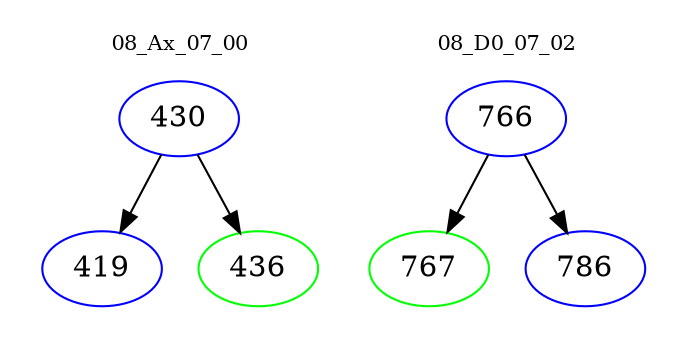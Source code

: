 digraph{
subgraph cluster_0 {
color = white
label = "08_Ax_07_00";
fontsize=10;
T0_430 [label="430", color="blue"]
T0_430 -> T0_419 [color="black"]
T0_419 [label="419", color="blue"]
T0_430 -> T0_436 [color="black"]
T0_436 [label="436", color="green"]
}
subgraph cluster_1 {
color = white
label = "08_D0_07_02";
fontsize=10;
T1_766 [label="766", color="blue"]
T1_766 -> T1_767 [color="black"]
T1_767 [label="767", color="green"]
T1_766 -> T1_786 [color="black"]
T1_786 [label="786", color="blue"]
}
}
